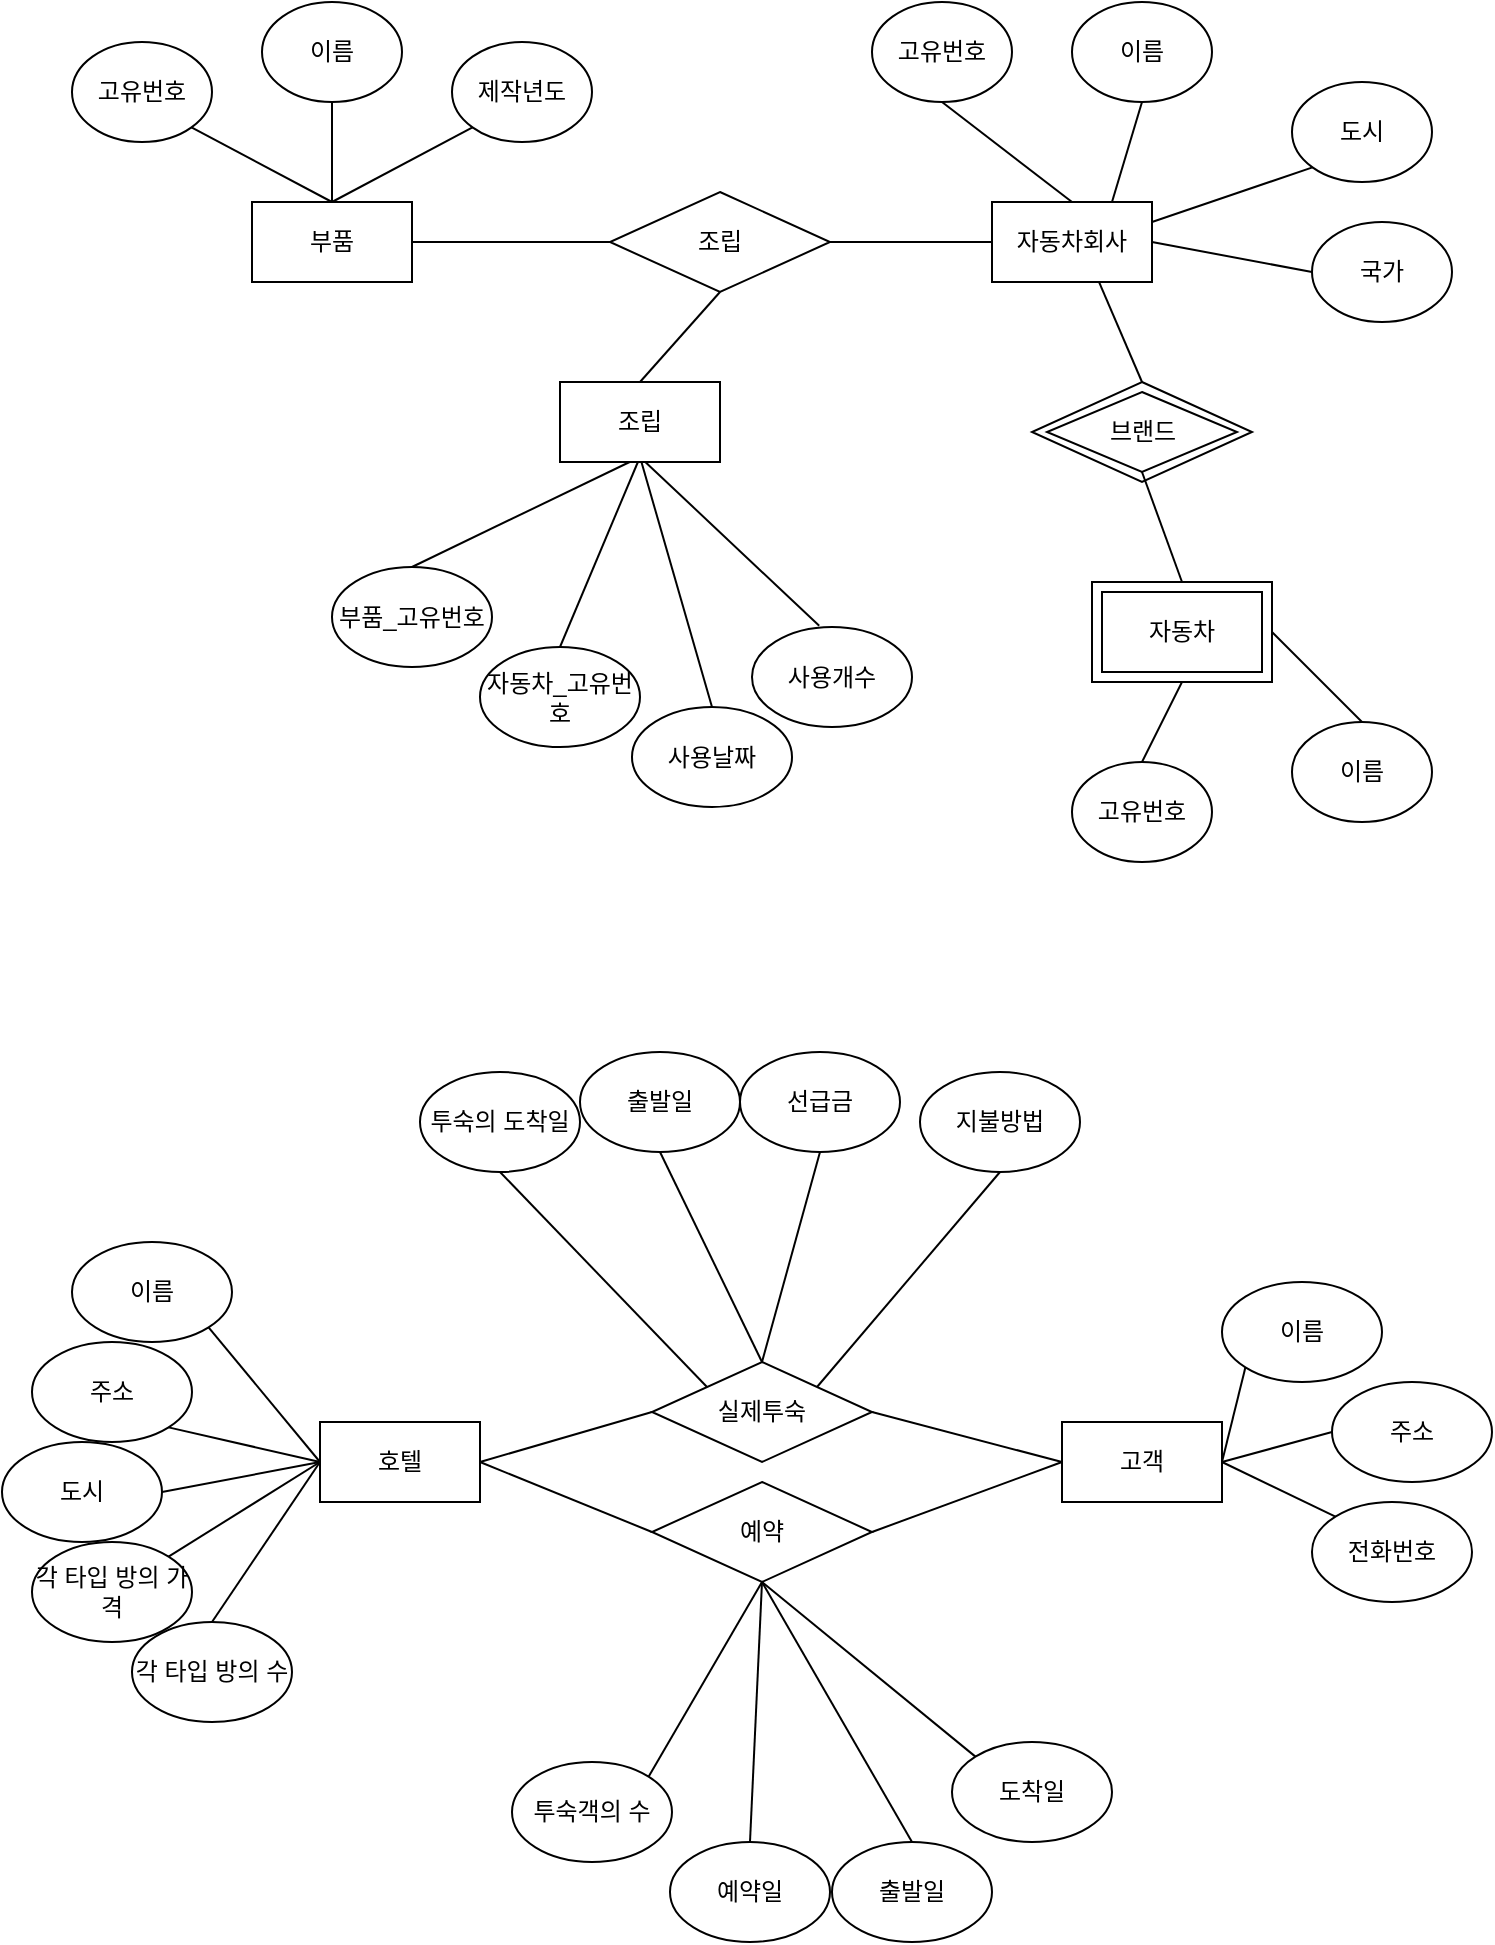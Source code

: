 <mxfile version="13.7.4" type="device"><diagram id="ZE0tBZoUE5SMv5clhCqX" name="Page-1"><mxGraphModel dx="1278" dy="532" grid="1" gridSize="10" guides="1" tooltips="1" connect="1" arrows="1" fold="1" page="1" pageScale="1" pageWidth="827" pageHeight="1169" math="0" shadow="0"><root><mxCell id="0"/><mxCell id="1" parent="0"/><mxCell id="TPHhEHmGxCyU2H9X7kim-1" value="부품" style="rounded=0;whiteSpace=wrap;html=1;" parent="1" vertex="1"><mxGeometry x="180" y="130" width="80" height="40" as="geometry"/></mxCell><mxCell id="TPHhEHmGxCyU2H9X7kim-2" value="자동차회사" style="rounded=0;whiteSpace=wrap;html=1;" parent="1" vertex="1"><mxGeometry x="550" y="130" width="80" height="40" as="geometry"/></mxCell><mxCell id="TPHhEHmGxCyU2H9X7kim-5" value="" style="endArrow=none;html=1;entryX=0.5;entryY=0;entryDx=0;entryDy=0;exitX=1;exitY=1;exitDx=0;exitDy=0;" parent="1" source="TPHhEHmGxCyU2H9X7kim-6" target="TPHhEHmGxCyU2H9X7kim-1" edge="1"><mxGeometry width="50" height="50" relative="1" as="geometry"><mxPoint x="200" y="103.2" as="sourcePoint"/><mxPoint x="440" y="270" as="targetPoint"/></mxGeometry></mxCell><mxCell id="TPHhEHmGxCyU2H9X7kim-6" value="고유번호" style="ellipse;whiteSpace=wrap;html=1;" parent="1" vertex="1"><mxGeometry x="90" y="50" width="70" height="50" as="geometry"/></mxCell><mxCell id="TPHhEHmGxCyU2H9X7kim-7" value="이름" style="ellipse;whiteSpace=wrap;html=1;" parent="1" vertex="1"><mxGeometry x="185" y="30" width="70" height="50" as="geometry"/></mxCell><mxCell id="TPHhEHmGxCyU2H9X7kim-8" value="제작년도" style="ellipse;whiteSpace=wrap;html=1;" parent="1" vertex="1"><mxGeometry x="280" y="50" width="70" height="50" as="geometry"/></mxCell><mxCell id="TPHhEHmGxCyU2H9X7kim-9" value="고유번호" style="ellipse;whiteSpace=wrap;html=1;" parent="1" vertex="1"><mxGeometry x="490" y="30" width="70" height="50" as="geometry"/></mxCell><mxCell id="TPHhEHmGxCyU2H9X7kim-10" value="이름" style="ellipse;whiteSpace=wrap;html=1;" parent="1" vertex="1"><mxGeometry x="590" y="30" width="70" height="50" as="geometry"/></mxCell><mxCell id="TPHhEHmGxCyU2H9X7kim-11" value="도시" style="ellipse;whiteSpace=wrap;html=1;" parent="1" vertex="1"><mxGeometry x="700" y="70" width="70" height="50" as="geometry"/></mxCell><mxCell id="TPHhEHmGxCyU2H9X7kim-12" value="국가" style="ellipse;whiteSpace=wrap;html=1;" parent="1" vertex="1"><mxGeometry x="710" y="140" width="70" height="50" as="geometry"/></mxCell><mxCell id="TPHhEHmGxCyU2H9X7kim-15" value="이름" style="ellipse;whiteSpace=wrap;html=1;" parent="1" vertex="1"><mxGeometry x="700" y="390" width="70" height="50" as="geometry"/></mxCell><mxCell id="TPHhEHmGxCyU2H9X7kim-16" value="고유번호" style="ellipse;whiteSpace=wrap;html=1;" parent="1" vertex="1"><mxGeometry x="590" y="410" width="70" height="50" as="geometry"/></mxCell><mxCell id="TPHhEHmGxCyU2H9X7kim-17" value="" style="group" parent="1" vertex="1" connectable="0"><mxGeometry x="600" y="320" width="90" height="50" as="geometry"/></mxCell><mxCell id="TPHhEHmGxCyU2H9X7kim-13" value="" style="rounded=0;whiteSpace=wrap;html=1;" parent="TPHhEHmGxCyU2H9X7kim-17" vertex="1"><mxGeometry width="90" height="50" as="geometry"/></mxCell><mxCell id="TPHhEHmGxCyU2H9X7kim-14" value="자동차" style="rounded=0;whiteSpace=wrap;html=1;" parent="TPHhEHmGxCyU2H9X7kim-17" vertex="1"><mxGeometry x="5" y="5" width="80" height="40" as="geometry"/></mxCell><mxCell id="TPHhEHmGxCyU2H9X7kim-19" value="브랜드" style="rhombus;whiteSpace=wrap;html=1;" parent="1" vertex="1"><mxGeometry x="570" y="220" width="110" height="50" as="geometry"/></mxCell><mxCell id="TPHhEHmGxCyU2H9X7kim-21" value="부품_고유번호" style="ellipse;whiteSpace=wrap;html=1;" parent="1" vertex="1"><mxGeometry x="220" y="312.5" width="80" height="50" as="geometry"/></mxCell><mxCell id="TPHhEHmGxCyU2H9X7kim-22" value="자동차_고유번호" style="ellipse;whiteSpace=wrap;html=1;" parent="1" vertex="1"><mxGeometry x="294" y="352.5" width="80" height="50" as="geometry"/></mxCell><mxCell id="TPHhEHmGxCyU2H9X7kim-23" value="사용날짜" style="ellipse;whiteSpace=wrap;html=1;" parent="1" vertex="1"><mxGeometry x="370" y="382.5" width="80" height="50" as="geometry"/></mxCell><mxCell id="TPHhEHmGxCyU2H9X7kim-25" value="브랜드" style="rhombus;whiteSpace=wrap;html=1;" parent="1" vertex="1"><mxGeometry x="577.5" y="225" width="95" height="40" as="geometry"/></mxCell><mxCell id="TPHhEHmGxCyU2H9X7kim-26" value="" style="endArrow=none;html=1;entryX=0.5;entryY=0;entryDx=0;entryDy=0;exitX=0.5;exitY=1;exitDx=0;exitDy=0;" parent="1" source="TPHhEHmGxCyU2H9X7kim-7" target="TPHhEHmGxCyU2H9X7kim-1" edge="1"><mxGeometry width="50" height="50" relative="1" as="geometry"><mxPoint x="159.749" y="102.678" as="sourcePoint"/><mxPoint x="230" y="140" as="targetPoint"/></mxGeometry></mxCell><mxCell id="TPHhEHmGxCyU2H9X7kim-27" value="" style="endArrow=none;html=1;entryX=0.5;entryY=0;entryDx=0;entryDy=0;exitX=0;exitY=1;exitDx=0;exitDy=0;" parent="1" source="TPHhEHmGxCyU2H9X7kim-8" target="TPHhEHmGxCyU2H9X7kim-1" edge="1"><mxGeometry width="50" height="50" relative="1" as="geometry"><mxPoint x="230" y="90" as="sourcePoint"/><mxPoint x="230" y="140" as="targetPoint"/></mxGeometry></mxCell><mxCell id="TPHhEHmGxCyU2H9X7kim-28" value="" style="endArrow=none;html=1;entryX=0.5;entryY=0;entryDx=0;entryDy=0;exitX=0.5;exitY=1;exitDx=0;exitDy=0;" parent="1" source="TPHhEHmGxCyU2H9X7kim-9" target="TPHhEHmGxCyU2H9X7kim-2" edge="1"><mxGeometry width="50" height="50" relative="1" as="geometry"><mxPoint x="300.251" y="102.678" as="sourcePoint"/><mxPoint x="230" y="140" as="targetPoint"/></mxGeometry></mxCell><mxCell id="TPHhEHmGxCyU2H9X7kim-29" value="" style="endArrow=none;html=1;entryX=0.75;entryY=0;entryDx=0;entryDy=0;exitX=0.5;exitY=1;exitDx=0;exitDy=0;" parent="1" source="TPHhEHmGxCyU2H9X7kim-10" target="TPHhEHmGxCyU2H9X7kim-2" edge="1"><mxGeometry width="50" height="50" relative="1" as="geometry"><mxPoint x="535" y="90" as="sourcePoint"/><mxPoint x="600" y="140" as="targetPoint"/></mxGeometry></mxCell><mxCell id="TPHhEHmGxCyU2H9X7kim-30" value="" style="endArrow=none;html=1;entryX=1;entryY=0.25;entryDx=0;entryDy=0;exitX=0;exitY=1;exitDx=0;exitDy=0;" parent="1" source="TPHhEHmGxCyU2H9X7kim-11" target="TPHhEHmGxCyU2H9X7kim-2" edge="1"><mxGeometry width="50" height="50" relative="1" as="geometry"><mxPoint x="635" y="90" as="sourcePoint"/><mxPoint x="620" y="140" as="targetPoint"/></mxGeometry></mxCell><mxCell id="TPHhEHmGxCyU2H9X7kim-31" value="" style="endArrow=none;html=1;entryX=1;entryY=0.5;entryDx=0;entryDy=0;exitX=0;exitY=0.5;exitDx=0;exitDy=0;" parent="1" source="TPHhEHmGxCyU2H9X7kim-12" target="TPHhEHmGxCyU2H9X7kim-2" edge="1"><mxGeometry width="50" height="50" relative="1" as="geometry"><mxPoint x="720.251" y="122.678" as="sourcePoint"/><mxPoint x="640" y="150" as="targetPoint"/></mxGeometry></mxCell><mxCell id="TPHhEHmGxCyU2H9X7kim-32" value="" style="endArrow=none;html=1;entryX=0.67;entryY=1.005;entryDx=0;entryDy=0;exitX=0.5;exitY=0;exitDx=0;exitDy=0;entryPerimeter=0;" parent="1" source="TPHhEHmGxCyU2H9X7kim-19" target="TPHhEHmGxCyU2H9X7kim-2" edge="1"><mxGeometry width="50" height="50" relative="1" as="geometry"><mxPoint x="720" y="175" as="sourcePoint"/><mxPoint x="640" y="160" as="targetPoint"/></mxGeometry></mxCell><mxCell id="TPHhEHmGxCyU2H9X7kim-33" value="" style="endArrow=none;html=1;entryX=0.5;entryY=1;entryDx=0;entryDy=0;exitX=0.5;exitY=0;exitDx=0;exitDy=0;" parent="1" source="TPHhEHmGxCyU2H9X7kim-13" target="TPHhEHmGxCyU2H9X7kim-25" edge="1"><mxGeometry width="50" height="50" relative="1" as="geometry"><mxPoint x="650" y="310" as="sourcePoint"/><mxPoint x="613.6" y="180.2" as="targetPoint"/></mxGeometry></mxCell><mxCell id="TPHhEHmGxCyU2H9X7kim-34" value="" style="endArrow=none;html=1;entryX=0.5;entryY=1;entryDx=0;entryDy=0;exitX=0.5;exitY=0;exitDx=0;exitDy=0;" parent="1" source="TPHhEHmGxCyU2H9X7kim-16" target="TPHhEHmGxCyU2H9X7kim-13" edge="1"><mxGeometry width="50" height="50" relative="1" as="geometry"><mxPoint x="655" y="330" as="sourcePoint"/><mxPoint x="635" y="275" as="targetPoint"/></mxGeometry></mxCell><mxCell id="TPHhEHmGxCyU2H9X7kim-35" value="" style="endArrow=none;html=1;entryX=1;entryY=0.5;entryDx=0;entryDy=0;exitX=0.5;exitY=0;exitDx=0;exitDy=0;" parent="1" source="TPHhEHmGxCyU2H9X7kim-15" target="TPHhEHmGxCyU2H9X7kim-13" edge="1"><mxGeometry width="50" height="50" relative="1" as="geometry"><mxPoint x="675" y="420" as="sourcePoint"/><mxPoint x="655" y="380" as="targetPoint"/></mxGeometry></mxCell><mxCell id="TPHhEHmGxCyU2H9X7kim-36" value="" style="endArrow=none;html=1;entryX=0.5;entryY=1;entryDx=0;entryDy=0;exitX=0.5;exitY=0;exitDx=0;exitDy=0;" parent="1" source="TPHhEHmGxCyU2H9X7kim-21" edge="1"><mxGeometry width="50" height="50" relative="1" as="geometry"><mxPoint x="595" y="502.5" as="sourcePoint"/><mxPoint x="374" y="257.5" as="targetPoint"/></mxGeometry></mxCell><mxCell id="TPHhEHmGxCyU2H9X7kim-37" value="사용개수" style="ellipse;whiteSpace=wrap;html=1;" parent="1" vertex="1"><mxGeometry x="430" y="342.5" width="80" height="50" as="geometry"/></mxCell><mxCell id="TPHhEHmGxCyU2H9X7kim-38" value="" style="endArrow=none;html=1;exitX=0.5;exitY=0;exitDx=0;exitDy=0;entryX=0.5;entryY=1;entryDx=0;entryDy=0;" parent="1" source="TPHhEHmGxCyU2H9X7kim-22" edge="1"><mxGeometry width="50" height="50" relative="1" as="geometry"><mxPoint x="270" y="322.5" as="sourcePoint"/><mxPoint x="374" y="257.5" as="targetPoint"/></mxGeometry></mxCell><mxCell id="TPHhEHmGxCyU2H9X7kim-39" value="" style="endArrow=none;html=1;exitX=0.5;exitY=0;exitDx=0;exitDy=0;entryX=0.5;entryY=1;entryDx=0;entryDy=0;" parent="1" source="TPHhEHmGxCyU2H9X7kim-23" edge="1"><mxGeometry width="50" height="50" relative="1" as="geometry"><mxPoint x="344" y="362.5" as="sourcePoint"/><mxPoint x="374" y="257.5" as="targetPoint"/></mxGeometry></mxCell><mxCell id="TPHhEHmGxCyU2H9X7kim-40" value="" style="endArrow=none;html=1;exitX=0.42;exitY=-0.012;exitDx=0;exitDy=0;entryX=0.5;entryY=1;entryDx=0;entryDy=0;exitPerimeter=0;" parent="1" source="TPHhEHmGxCyU2H9X7kim-37" edge="1"><mxGeometry width="50" height="50" relative="1" as="geometry"><mxPoint x="399" y="322.5" as="sourcePoint"/><mxPoint x="374" y="257.5" as="targetPoint"/></mxGeometry></mxCell><mxCell id="TPHhEHmGxCyU2H9X7kim-41" value="" style="endArrow=none;html=1;entryX=0;entryY=0.5;entryDx=0;entryDy=0;exitX=1;exitY=0.5;exitDx=0;exitDy=0;" parent="1" source="TPHhEHmGxCyU2H9X7kim-1" edge="1"><mxGeometry width="50" height="50" relative="1" as="geometry"><mxPoint x="310" y="240" as="sourcePoint"/><mxPoint x="359" y="150" as="targetPoint"/></mxGeometry></mxCell><mxCell id="TPHhEHmGxCyU2H9X7kim-42" value="" style="endArrow=none;html=1;entryX=1;entryY=0.5;entryDx=0;entryDy=0;exitX=0;exitY=0.5;exitDx=0;exitDy=0;" parent="1" source="TPHhEHmGxCyU2H9X7kim-2" edge="1"><mxGeometry width="50" height="50" relative="1" as="geometry"><mxPoint x="270" y="160" as="sourcePoint"/><mxPoint x="469" y="150" as="targetPoint"/></mxGeometry></mxCell><mxCell id="TPHhEHmGxCyU2H9X7kim-44" value="조립" style="rounded=0;whiteSpace=wrap;html=1;" parent="1" vertex="1"><mxGeometry x="334" y="220" width="80" height="40" as="geometry"/></mxCell><mxCell id="TPHhEHmGxCyU2H9X7kim-45" value="조립" style="rhombus;whiteSpace=wrap;html=1;" parent="1" vertex="1"><mxGeometry x="359" y="125" width="110" height="50" as="geometry"/></mxCell><mxCell id="TPHhEHmGxCyU2H9X7kim-46" value="" style="endArrow=none;html=1;entryX=0.5;entryY=1;entryDx=0;entryDy=0;exitX=0.5;exitY=0;exitDx=0;exitDy=0;" parent="1" source="TPHhEHmGxCyU2H9X7kim-44" target="TPHhEHmGxCyU2H9X7kim-45" edge="1"><mxGeometry width="50" height="50" relative="1" as="geometry"><mxPoint x="390" y="220" as="sourcePoint"/><mxPoint x="440" y="170" as="targetPoint"/></mxGeometry></mxCell><mxCell id="TPHhEHmGxCyU2H9X7kim-47" value="호텔" style="rounded=0;whiteSpace=wrap;html=1;" parent="1" vertex="1"><mxGeometry x="214" y="740" width="80" height="40" as="geometry"/></mxCell><mxCell id="TPHhEHmGxCyU2H9X7kim-48" value="이름" style="ellipse;whiteSpace=wrap;html=1;" parent="1" vertex="1"><mxGeometry x="90" y="650" width="80" height="50" as="geometry"/></mxCell><mxCell id="TPHhEHmGxCyU2H9X7kim-49" value="주소" style="ellipse;whiteSpace=wrap;html=1;" parent="1" vertex="1"><mxGeometry x="70" y="700" width="80" height="50" as="geometry"/></mxCell><mxCell id="TPHhEHmGxCyU2H9X7kim-50" value="도시" style="ellipse;whiteSpace=wrap;html=1;" parent="1" vertex="1"><mxGeometry x="55" y="750" width="80" height="50" as="geometry"/></mxCell><mxCell id="TPHhEHmGxCyU2H9X7kim-51" value="각 타입 방의 가격" style="ellipse;whiteSpace=wrap;html=1;" parent="1" vertex="1"><mxGeometry x="70" y="800" width="80" height="50" as="geometry"/></mxCell><mxCell id="TPHhEHmGxCyU2H9X7kim-53" value="각 타입 방의 수" style="ellipse;whiteSpace=wrap;html=1;" parent="1" vertex="1"><mxGeometry x="120" y="840" width="80" height="50" as="geometry"/></mxCell><mxCell id="TPHhEHmGxCyU2H9X7kim-54" value="고객" style="rounded=0;whiteSpace=wrap;html=1;" parent="1" vertex="1"><mxGeometry x="585" y="740" width="80" height="40" as="geometry"/></mxCell><mxCell id="TPHhEHmGxCyU2H9X7kim-55" value="이름" style="ellipse;whiteSpace=wrap;html=1;" parent="1" vertex="1"><mxGeometry x="665" y="670" width="80" height="50" as="geometry"/></mxCell><mxCell id="TPHhEHmGxCyU2H9X7kim-56" value="주소" style="ellipse;whiteSpace=wrap;html=1;" parent="1" vertex="1"><mxGeometry x="720" y="720" width="80" height="50" as="geometry"/></mxCell><mxCell id="TPHhEHmGxCyU2H9X7kim-57" value="전화번호" style="ellipse;whiteSpace=wrap;html=1;" parent="1" vertex="1"><mxGeometry x="710" y="780" width="80" height="50" as="geometry"/></mxCell><mxCell id="TPHhEHmGxCyU2H9X7kim-59" value="투숙객의 수" style="ellipse;whiteSpace=wrap;html=1;" parent="1" vertex="1"><mxGeometry x="310" y="910" width="80" height="50" as="geometry"/></mxCell><mxCell id="TPHhEHmGxCyU2H9X7kim-60" value="예약일" style="ellipse;whiteSpace=wrap;html=1;" parent="1" vertex="1"><mxGeometry x="389" y="950" width="80" height="50" as="geometry"/></mxCell><mxCell id="TPHhEHmGxCyU2H9X7kim-61" value="출발일" style="ellipse;whiteSpace=wrap;html=1;" parent="1" vertex="1"><mxGeometry x="470" y="950" width="80" height="50" as="geometry"/></mxCell><mxCell id="TPHhEHmGxCyU2H9X7kim-62" value="도착일" style="ellipse;whiteSpace=wrap;html=1;" parent="1" vertex="1"><mxGeometry x="530" y="900" width="80" height="50" as="geometry"/></mxCell><mxCell id="TPHhEHmGxCyU2H9X7kim-64" value="투숙의 도착일" style="ellipse;whiteSpace=wrap;html=1;" parent="1" vertex="1"><mxGeometry x="264" y="565" width="80" height="50" as="geometry"/></mxCell><mxCell id="TPHhEHmGxCyU2H9X7kim-65" value="출발일" style="ellipse;whiteSpace=wrap;html=1;" parent="1" vertex="1"><mxGeometry x="344" y="555" width="80" height="50" as="geometry"/></mxCell><mxCell id="TPHhEHmGxCyU2H9X7kim-66" value="선급금" style="ellipse;whiteSpace=wrap;html=1;" parent="1" vertex="1"><mxGeometry x="424" y="555" width="80" height="50" as="geometry"/></mxCell><mxCell id="TPHhEHmGxCyU2H9X7kim-67" value="지불방법" style="ellipse;whiteSpace=wrap;html=1;" parent="1" vertex="1"><mxGeometry x="514" y="565" width="80" height="50" as="geometry"/></mxCell><mxCell id="TPHhEHmGxCyU2H9X7kim-68" value="예약" style="rhombus;whiteSpace=wrap;html=1;" parent="1" vertex="1"><mxGeometry x="380" y="770" width="110" height="50" as="geometry"/></mxCell><mxCell id="TPHhEHmGxCyU2H9X7kim-69" value="실제투숙" style="rhombus;whiteSpace=wrap;html=1;" parent="1" vertex="1"><mxGeometry x="380" y="710" width="110" height="50" as="geometry"/></mxCell><mxCell id="TPHhEHmGxCyU2H9X7kim-70" value="" style="endArrow=none;html=1;entryX=0;entryY=0.5;entryDx=0;entryDy=0;exitX=1;exitY=0.5;exitDx=0;exitDy=0;" parent="1" source="TPHhEHmGxCyU2H9X7kim-47" target="TPHhEHmGxCyU2H9X7kim-69" edge="1"><mxGeometry width="50" height="50" relative="1" as="geometry"><mxPoint x="390" y="770" as="sourcePoint"/><mxPoint x="440" y="720" as="targetPoint"/></mxGeometry></mxCell><mxCell id="TPHhEHmGxCyU2H9X7kim-71" value="" style="endArrow=none;html=1;exitX=1;exitY=0.5;exitDx=0;exitDy=0;entryX=0;entryY=0.5;entryDx=0;entryDy=0;" parent="1" source="TPHhEHmGxCyU2H9X7kim-47" target="TPHhEHmGxCyU2H9X7kim-68" edge="1"><mxGeometry width="50" height="50" relative="1" as="geometry"><mxPoint x="304" y="770" as="sourcePoint"/><mxPoint x="370" y="790" as="targetPoint"/></mxGeometry></mxCell><mxCell id="TPHhEHmGxCyU2H9X7kim-72" value="" style="endArrow=none;html=1;exitX=0;exitY=0.5;exitDx=0;exitDy=0;entryX=1;entryY=0.5;entryDx=0;entryDy=0;" parent="1" source="TPHhEHmGxCyU2H9X7kim-54" target="TPHhEHmGxCyU2H9X7kim-68" edge="1"><mxGeometry width="50" height="50" relative="1" as="geometry"><mxPoint x="304" y="770" as="sourcePoint"/><mxPoint x="380" y="800" as="targetPoint"/></mxGeometry></mxCell><mxCell id="TPHhEHmGxCyU2H9X7kim-73" value="" style="endArrow=none;html=1;exitX=0;exitY=0.5;exitDx=0;exitDy=0;entryX=1;entryY=0.5;entryDx=0;entryDy=0;" parent="1" source="TPHhEHmGxCyU2H9X7kim-54" target="TPHhEHmGxCyU2H9X7kim-69" edge="1"><mxGeometry width="50" height="50" relative="1" as="geometry"><mxPoint x="595" y="770" as="sourcePoint"/><mxPoint x="500" y="805" as="targetPoint"/></mxGeometry></mxCell><mxCell id="TPHhEHmGxCyU2H9X7kim-74" value="" style="endArrow=none;html=1;exitX=0.5;exitY=0;exitDx=0;exitDy=0;entryX=0;entryY=0.5;entryDx=0;entryDy=0;" parent="1" source="TPHhEHmGxCyU2H9X7kim-53" target="TPHhEHmGxCyU2H9X7kim-47" edge="1"><mxGeometry width="50" height="50" relative="1" as="geometry"><mxPoint x="304" y="770" as="sourcePoint"/><mxPoint x="390" y="805" as="targetPoint"/></mxGeometry></mxCell><mxCell id="TPHhEHmGxCyU2H9X7kim-76" value="" style="endArrow=none;html=1;entryX=1;entryY=0.5;entryDx=0;entryDy=0;exitX=0;exitY=0.5;exitDx=0;exitDy=0;" parent="1" source="TPHhEHmGxCyU2H9X7kim-47" target="TPHhEHmGxCyU2H9X7kim-50" edge="1"><mxGeometry width="50" height="50" relative="1" as="geometry"><mxPoint x="220" y="760" as="sourcePoint"/><mxPoint x="224" y="770" as="targetPoint"/></mxGeometry></mxCell><mxCell id="TPHhEHmGxCyU2H9X7kim-77" value="" style="endArrow=none;html=1;entryX=1;entryY=0;entryDx=0;entryDy=0;exitX=0;exitY=0.5;exitDx=0;exitDy=0;" parent="1" source="TPHhEHmGxCyU2H9X7kim-47" target="TPHhEHmGxCyU2H9X7kim-51" edge="1"><mxGeometry width="50" height="50" relative="1" as="geometry"><mxPoint x="224" y="770" as="sourcePoint"/><mxPoint x="145" y="785" as="targetPoint"/></mxGeometry></mxCell><mxCell id="TPHhEHmGxCyU2H9X7kim-78" value="" style="endArrow=none;html=1;entryX=1;entryY=1;entryDx=0;entryDy=0;exitX=0;exitY=0.5;exitDx=0;exitDy=0;" parent="1" source="TPHhEHmGxCyU2H9X7kim-47" target="TPHhEHmGxCyU2H9X7kim-49" edge="1"><mxGeometry width="50" height="50" relative="1" as="geometry"><mxPoint x="224" y="770" as="sourcePoint"/><mxPoint x="148.284" y="817.322" as="targetPoint"/></mxGeometry></mxCell><mxCell id="TPHhEHmGxCyU2H9X7kim-79" value="" style="endArrow=none;html=1;entryX=1;entryY=1;entryDx=0;entryDy=0;exitX=0;exitY=0.5;exitDx=0;exitDy=0;" parent="1" source="TPHhEHmGxCyU2H9X7kim-47" target="TPHhEHmGxCyU2H9X7kim-48" edge="1"><mxGeometry width="50" height="50" relative="1" as="geometry"><mxPoint x="210" y="720" as="sourcePoint"/><mxPoint x="148.284" y="752.678" as="targetPoint"/></mxGeometry></mxCell><mxCell id="TPHhEHmGxCyU2H9X7kim-80" value="" style="endArrow=none;html=1;entryX=0.5;entryY=1;entryDx=0;entryDy=0;exitX=0;exitY=0;exitDx=0;exitDy=0;" parent="1" source="TPHhEHmGxCyU2H9X7kim-69" target="TPHhEHmGxCyU2H9X7kim-64" edge="1"><mxGeometry width="50" height="50" relative="1" as="geometry"><mxPoint x="224" y="770" as="sourcePoint"/><mxPoint x="168.284" y="702.678" as="targetPoint"/></mxGeometry></mxCell><mxCell id="TPHhEHmGxCyU2H9X7kim-81" value="" style="endArrow=none;html=1;entryX=0.5;entryY=1;entryDx=0;entryDy=0;exitX=0.5;exitY=0;exitDx=0;exitDy=0;" parent="1" source="TPHhEHmGxCyU2H9X7kim-69" target="TPHhEHmGxCyU2H9X7kim-65" edge="1"><mxGeometry width="50" height="50" relative="1" as="geometry"><mxPoint x="432.79" y="721" as="sourcePoint"/><mxPoint x="314" y="625" as="targetPoint"/></mxGeometry></mxCell><mxCell id="TPHhEHmGxCyU2H9X7kim-82" value="" style="endArrow=none;html=1;entryX=0.5;entryY=1;entryDx=0;entryDy=0;exitX=1;exitY=0;exitDx=0;exitDy=0;" parent="1" source="TPHhEHmGxCyU2H9X7kim-69" target="TPHhEHmGxCyU2H9X7kim-67" edge="1"><mxGeometry width="50" height="50" relative="1" as="geometry"><mxPoint x="442.79" y="731" as="sourcePoint"/><mxPoint x="324" y="635" as="targetPoint"/></mxGeometry></mxCell><mxCell id="TPHhEHmGxCyU2H9X7kim-83" value="" style="endArrow=none;html=1;entryX=0.5;entryY=1;entryDx=0;entryDy=0;exitX=0.5;exitY=0;exitDx=0;exitDy=0;" parent="1" source="TPHhEHmGxCyU2H9X7kim-69" target="TPHhEHmGxCyU2H9X7kim-66" edge="1"><mxGeometry width="50" height="50" relative="1" as="geometry"><mxPoint x="472.5" y="732.5" as="sourcePoint"/><mxPoint x="564" y="625" as="targetPoint"/></mxGeometry></mxCell><mxCell id="TPHhEHmGxCyU2H9X7kim-84" value="" style="endArrow=none;html=1;entryX=0;entryY=1;entryDx=0;entryDy=0;exitX=1;exitY=0.5;exitDx=0;exitDy=0;" parent="1" source="TPHhEHmGxCyU2H9X7kim-54" target="TPHhEHmGxCyU2H9X7kim-55" edge="1"><mxGeometry width="50" height="50" relative="1" as="geometry"><mxPoint x="472.5" y="732.5" as="sourcePoint"/><mxPoint x="564" y="625" as="targetPoint"/></mxGeometry></mxCell><mxCell id="TPHhEHmGxCyU2H9X7kim-85" value="" style="endArrow=none;html=1;entryX=0;entryY=0.5;entryDx=0;entryDy=0;exitX=1;exitY=0.5;exitDx=0;exitDy=0;" parent="1" source="TPHhEHmGxCyU2H9X7kim-54" target="TPHhEHmGxCyU2H9X7kim-56" edge="1"><mxGeometry width="50" height="50" relative="1" as="geometry"><mxPoint x="675" y="770" as="sourcePoint"/><mxPoint x="686.716" y="722.678" as="targetPoint"/></mxGeometry></mxCell><mxCell id="TPHhEHmGxCyU2H9X7kim-86" value="" style="endArrow=none;html=1;exitX=1;exitY=0.5;exitDx=0;exitDy=0;entryX=0;entryY=0;entryDx=0;entryDy=0;" parent="1" source="TPHhEHmGxCyU2H9X7kim-54" target="TPHhEHmGxCyU2H9X7kim-57" edge="1"><mxGeometry width="50" height="50" relative="1" as="geometry"><mxPoint x="675" y="770" as="sourcePoint"/><mxPoint x="710" y="793" as="targetPoint"/></mxGeometry></mxCell><mxCell id="TPHhEHmGxCyU2H9X7kim-87" value="" style="endArrow=none;html=1;exitX=0.5;exitY=1;exitDx=0;exitDy=0;entryX=0;entryY=0;entryDx=0;entryDy=0;" parent="1" source="TPHhEHmGxCyU2H9X7kim-68" target="TPHhEHmGxCyU2H9X7kim-62" edge="1"><mxGeometry width="50" height="50" relative="1" as="geometry"><mxPoint x="675" y="770" as="sourcePoint"/><mxPoint x="731.716" y="797.322" as="targetPoint"/></mxGeometry></mxCell><mxCell id="TPHhEHmGxCyU2H9X7kim-88" value="" style="endArrow=none;html=1;exitX=0.5;exitY=1;exitDx=0;exitDy=0;entryX=0.5;entryY=0;entryDx=0;entryDy=0;" parent="1" source="TPHhEHmGxCyU2H9X7kim-68" target="TPHhEHmGxCyU2H9X7kim-61" edge="1"><mxGeometry width="50" height="50" relative="1" as="geometry"><mxPoint x="445" y="830" as="sourcePoint"/><mxPoint x="551.716" y="917.322" as="targetPoint"/></mxGeometry></mxCell><mxCell id="TPHhEHmGxCyU2H9X7kim-89" value="" style="endArrow=none;html=1;exitX=0.5;exitY=1;exitDx=0;exitDy=0;entryX=0.5;entryY=0;entryDx=0;entryDy=0;" parent="1" source="TPHhEHmGxCyU2H9X7kim-68" target="TPHhEHmGxCyU2H9X7kim-60" edge="1"><mxGeometry width="50" height="50" relative="1" as="geometry"><mxPoint x="410" y="820" as="sourcePoint"/><mxPoint x="485" y="950" as="targetPoint"/></mxGeometry></mxCell><mxCell id="TPHhEHmGxCyU2H9X7kim-90" value="" style="endArrow=none;html=1;exitX=0.5;exitY=1;exitDx=0;exitDy=0;entryX=1;entryY=0;entryDx=0;entryDy=0;" parent="1" source="TPHhEHmGxCyU2H9X7kim-68" target="TPHhEHmGxCyU2H9X7kim-59" edge="1"><mxGeometry width="50" height="50" relative="1" as="geometry"><mxPoint x="445" y="830" as="sourcePoint"/><mxPoint x="439" y="960" as="targetPoint"/></mxGeometry></mxCell></root></mxGraphModel></diagram></mxfile>